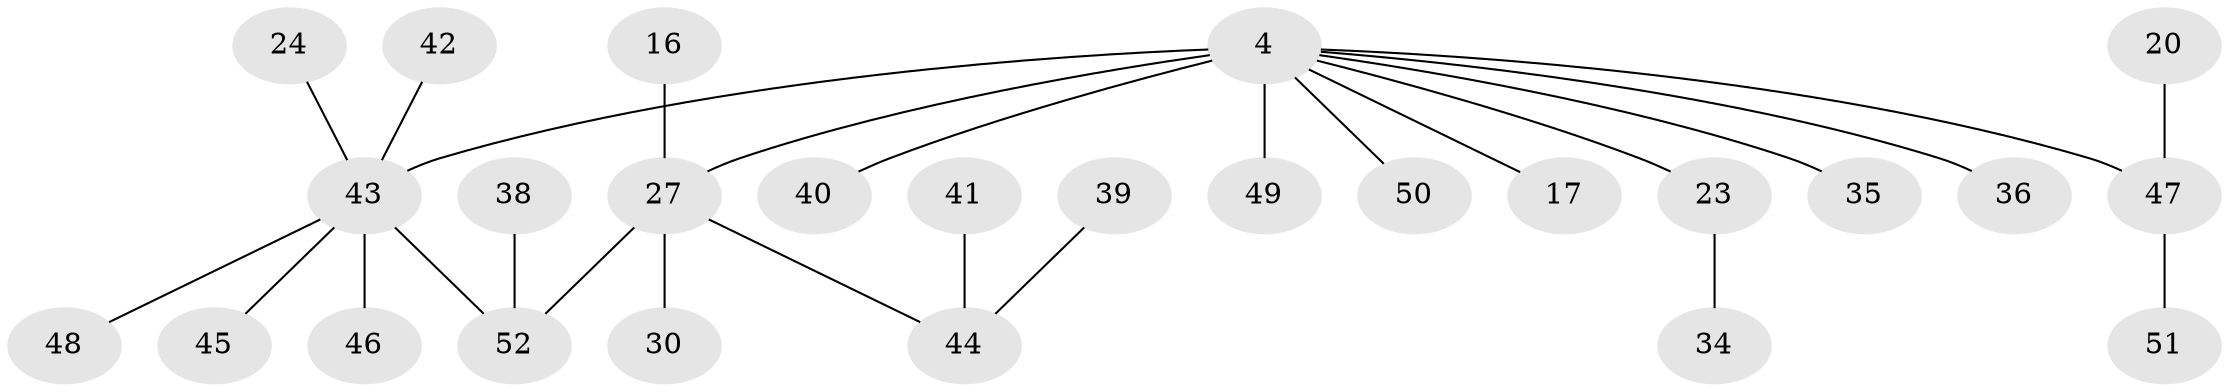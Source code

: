// original degree distribution, {8: 0.019230769230769232, 4: 0.09615384615384616, 11: 0.019230769230769232, 5: 0.038461538461538464, 6: 0.019230769230769232, 1: 0.5384615384615384, 2: 0.1346153846153846, 9: 0.019230769230769232, 3: 0.11538461538461539}
// Generated by graph-tools (version 1.1) at 2025/47/03/09/25 04:47:53]
// undirected, 26 vertices, 26 edges
graph export_dot {
graph [start="1"]
  node [color=gray90,style=filled];
  4 [super="+1+3"];
  16;
  17;
  20;
  23;
  24;
  27 [super="+12+26"];
  30 [super="+19"];
  34;
  35;
  36 [super="+14"];
  38;
  39;
  40 [super="+7"];
  41;
  42 [super="+32"];
  43 [super="+5+15"];
  44 [super="+29+37"];
  45;
  46;
  47 [super="+8"];
  48;
  49;
  50;
  51;
  52 [super="+10+31"];
  4 -- 23 [weight=3];
  4 -- 49;
  4 -- 35;
  4 -- 43 [weight=3];
  4 -- 47 [weight=2];
  4 -- 17;
  4 -- 50;
  4 -- 40;
  4 -- 27 [weight=5];
  4 -- 36;
  16 -- 27;
  20 -- 47;
  23 -- 34;
  24 -- 43;
  27 -- 52;
  27 -- 30;
  27 -- 44;
  38 -- 52;
  39 -- 44;
  41 -- 44;
  42 -- 43;
  43 -- 45;
  43 -- 46;
  43 -- 48;
  43 -- 52;
  47 -- 51;
}
